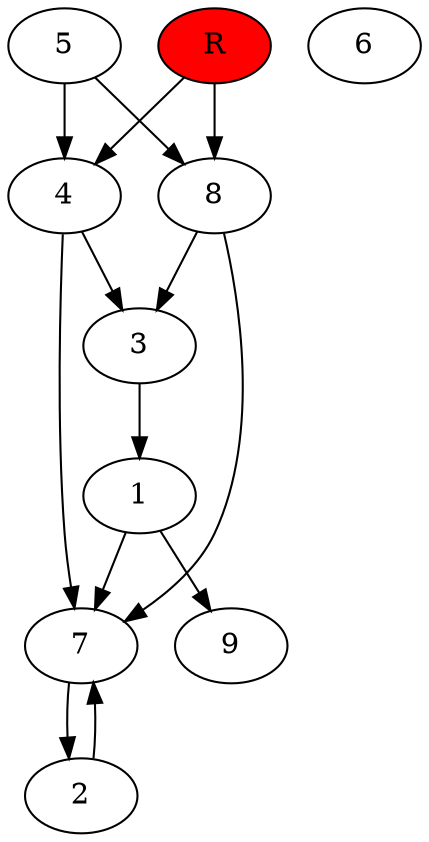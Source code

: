 digraph prb5292 {
	1
	2
	3
	4
	5
	6
	7
	8
	R [fillcolor="#ff0000" style=filled]
	1 -> 7
	1 -> 9
	2 -> 7
	3 -> 1
	4 -> 3
	4 -> 7
	5 -> 4
	5 -> 8
	7 -> 2
	8 -> 3
	8 -> 7
	R -> 4
	R -> 8
}
